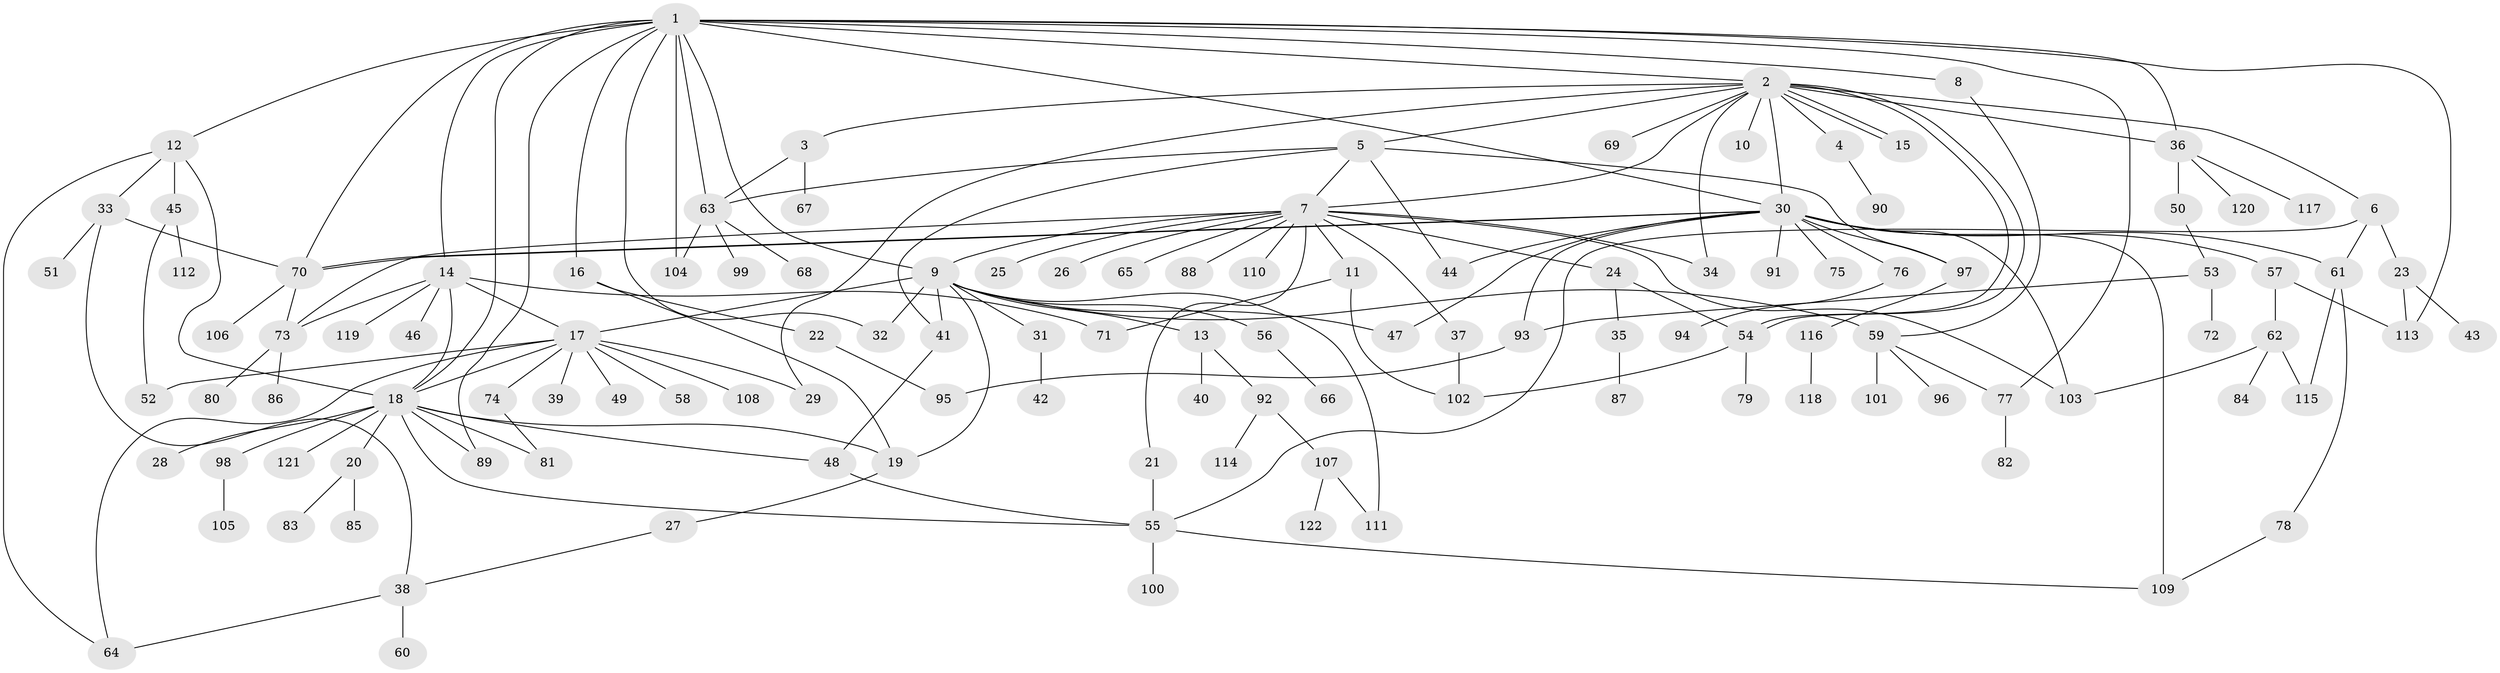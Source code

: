 // coarse degree distribution, {12: 0.011764705882352941, 16: 0.011764705882352941, 3: 0.16470588235294117, 2: 0.2, 6: 0.03529411764705882, 4: 0.07058823529411765, 11: 0.03529411764705882, 1: 0.4, 15: 0.011764705882352941, 7: 0.011764705882352941, 14: 0.011764705882352941, 5: 0.03529411764705882}
// Generated by graph-tools (version 1.1) at 2025/18/03/04/25 18:18:07]
// undirected, 122 vertices, 175 edges
graph export_dot {
graph [start="1"]
  node [color=gray90,style=filled];
  1;
  2;
  3;
  4;
  5;
  6;
  7;
  8;
  9;
  10;
  11;
  12;
  13;
  14;
  15;
  16;
  17;
  18;
  19;
  20;
  21;
  22;
  23;
  24;
  25;
  26;
  27;
  28;
  29;
  30;
  31;
  32;
  33;
  34;
  35;
  36;
  37;
  38;
  39;
  40;
  41;
  42;
  43;
  44;
  45;
  46;
  47;
  48;
  49;
  50;
  51;
  52;
  53;
  54;
  55;
  56;
  57;
  58;
  59;
  60;
  61;
  62;
  63;
  64;
  65;
  66;
  67;
  68;
  69;
  70;
  71;
  72;
  73;
  74;
  75;
  76;
  77;
  78;
  79;
  80;
  81;
  82;
  83;
  84;
  85;
  86;
  87;
  88;
  89;
  90;
  91;
  92;
  93;
  94;
  95;
  96;
  97;
  98;
  99;
  100;
  101;
  102;
  103;
  104;
  105;
  106;
  107;
  108;
  109;
  110;
  111;
  112;
  113;
  114;
  115;
  116;
  117;
  118;
  119;
  120;
  121;
  122;
  1 -- 2;
  1 -- 8;
  1 -- 9;
  1 -- 12;
  1 -- 14;
  1 -- 16;
  1 -- 18;
  1 -- 30;
  1 -- 32;
  1 -- 36;
  1 -- 63;
  1 -- 70;
  1 -- 77;
  1 -- 89;
  1 -- 104;
  1 -- 113;
  2 -- 3;
  2 -- 4;
  2 -- 5;
  2 -- 6;
  2 -- 7;
  2 -- 10;
  2 -- 15;
  2 -- 15;
  2 -- 29;
  2 -- 30;
  2 -- 34;
  2 -- 36;
  2 -- 54;
  2 -- 54;
  2 -- 69;
  3 -- 63;
  3 -- 67;
  4 -- 90;
  5 -- 7;
  5 -- 41;
  5 -- 44;
  5 -- 63;
  5 -- 97;
  6 -- 23;
  6 -- 55;
  6 -- 61;
  7 -- 9;
  7 -- 11;
  7 -- 21;
  7 -- 24;
  7 -- 25;
  7 -- 26;
  7 -- 34;
  7 -- 37;
  7 -- 65;
  7 -- 73;
  7 -- 88;
  7 -- 103;
  7 -- 110;
  8 -- 59;
  9 -- 13;
  9 -- 17;
  9 -- 19;
  9 -- 31;
  9 -- 32;
  9 -- 41;
  9 -- 47;
  9 -- 56;
  9 -- 59;
  9 -- 111;
  11 -- 71;
  11 -- 102;
  12 -- 18;
  12 -- 33;
  12 -- 45;
  12 -- 64;
  13 -- 40;
  13 -- 92;
  14 -- 17;
  14 -- 18;
  14 -- 46;
  14 -- 71;
  14 -- 73;
  14 -- 119;
  16 -- 19;
  16 -- 22;
  17 -- 18;
  17 -- 29;
  17 -- 39;
  17 -- 49;
  17 -- 52;
  17 -- 58;
  17 -- 64;
  17 -- 74;
  17 -- 108;
  18 -- 19;
  18 -- 20;
  18 -- 28;
  18 -- 48;
  18 -- 55;
  18 -- 81;
  18 -- 89;
  18 -- 98;
  18 -- 121;
  19 -- 27;
  20 -- 83;
  20 -- 85;
  21 -- 55;
  22 -- 95;
  23 -- 43;
  23 -- 113;
  24 -- 35;
  24 -- 54;
  27 -- 38;
  30 -- 44;
  30 -- 47;
  30 -- 57;
  30 -- 61;
  30 -- 70;
  30 -- 70;
  30 -- 75;
  30 -- 76;
  30 -- 91;
  30 -- 93;
  30 -- 97;
  30 -- 103;
  30 -- 109;
  31 -- 42;
  33 -- 38;
  33 -- 51;
  33 -- 70;
  35 -- 87;
  36 -- 50;
  36 -- 117;
  36 -- 120;
  37 -- 102;
  38 -- 60;
  38 -- 64;
  41 -- 48;
  45 -- 52;
  45 -- 112;
  48 -- 55;
  50 -- 53;
  53 -- 72;
  53 -- 93;
  54 -- 79;
  54 -- 102;
  55 -- 100;
  55 -- 109;
  56 -- 66;
  57 -- 62;
  57 -- 113;
  59 -- 77;
  59 -- 96;
  59 -- 101;
  61 -- 78;
  61 -- 115;
  62 -- 84;
  62 -- 103;
  62 -- 115;
  63 -- 68;
  63 -- 99;
  63 -- 104;
  70 -- 73;
  70 -- 106;
  73 -- 80;
  73 -- 86;
  74 -- 81;
  76 -- 94;
  77 -- 82;
  78 -- 109;
  92 -- 107;
  92 -- 114;
  93 -- 95;
  97 -- 116;
  98 -- 105;
  107 -- 111;
  107 -- 122;
  116 -- 118;
}
